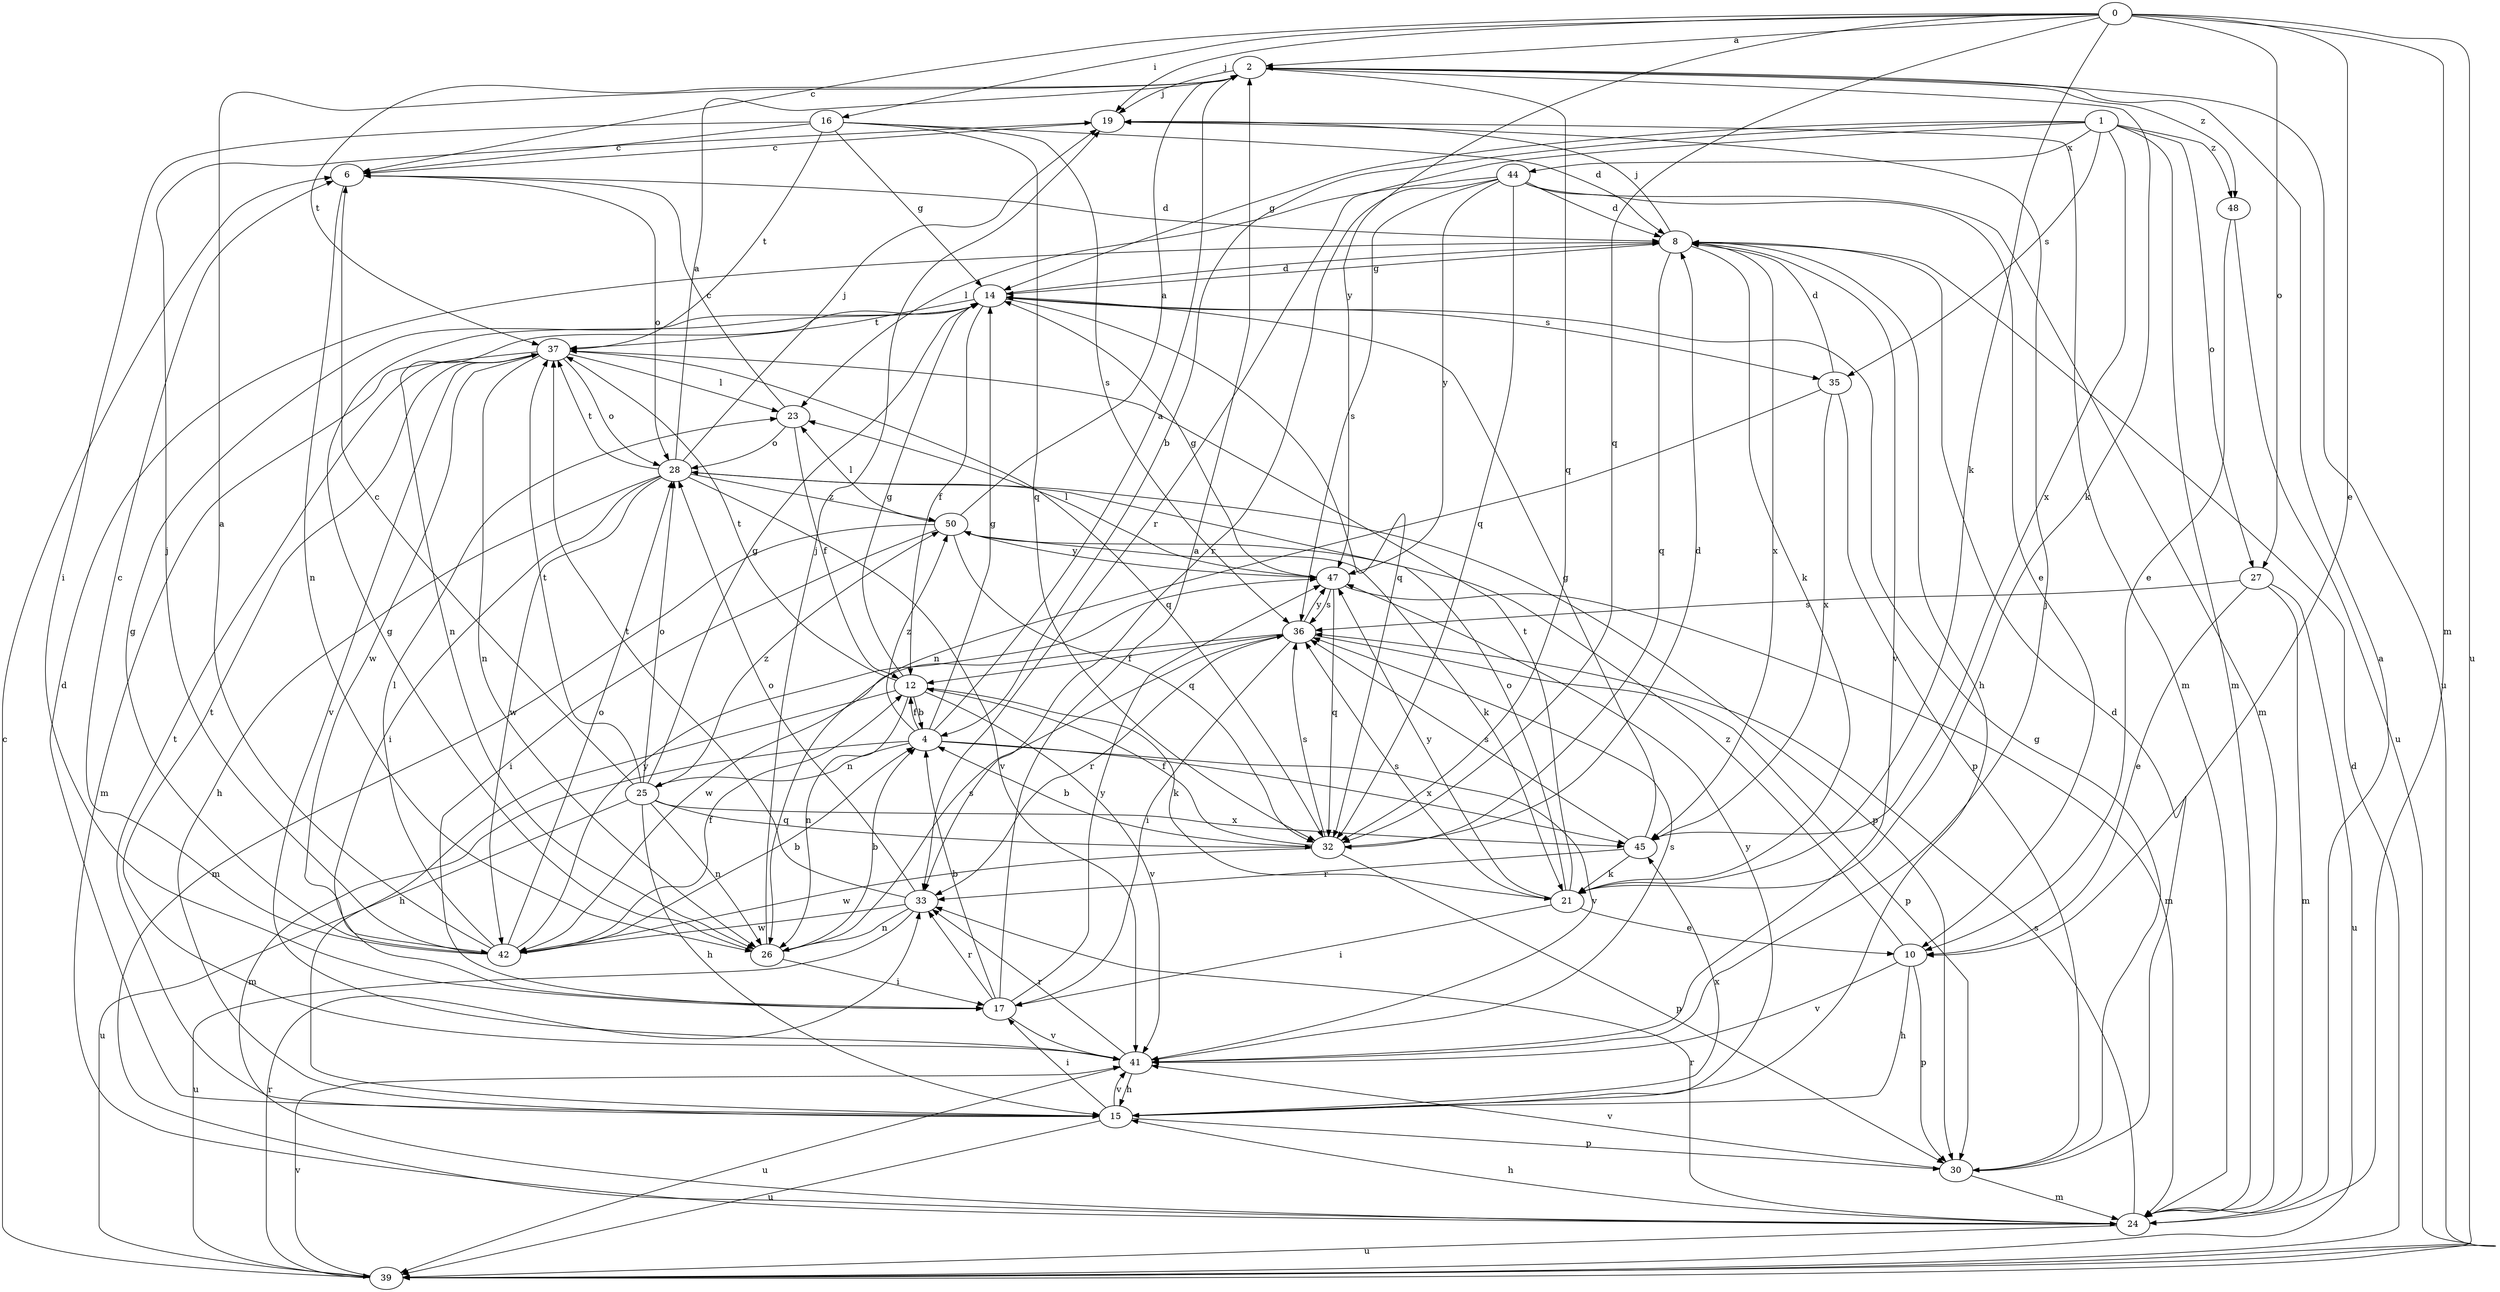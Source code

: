 strict digraph  {
0;
1;
2;
4;
6;
8;
10;
12;
14;
15;
16;
17;
19;
21;
23;
24;
25;
26;
27;
28;
30;
32;
33;
35;
36;
37;
39;
41;
42;
44;
45;
47;
48;
50;
0 -> 2  [label=a];
0 -> 6  [label=c];
0 -> 10  [label=e];
0 -> 16  [label=i];
0 -> 19  [label=j];
0 -> 21  [label=k];
0 -> 24  [label=m];
0 -> 27  [label=o];
0 -> 32  [label=q];
0 -> 39  [label=u];
0 -> 47  [label=y];
1 -> 4  [label=b];
1 -> 14  [label=g];
1 -> 24  [label=m];
1 -> 27  [label=o];
1 -> 33  [label=r];
1 -> 35  [label=s];
1 -> 44  [label=x];
1 -> 45  [label=x];
1 -> 48  [label=z];
2 -> 19  [label=j];
2 -> 21  [label=k];
2 -> 32  [label=q];
2 -> 37  [label=t];
2 -> 39  [label=u];
2 -> 48  [label=z];
4 -> 2  [label=a];
4 -> 12  [label=f];
4 -> 14  [label=g];
4 -> 24  [label=m];
4 -> 25  [label=n];
4 -> 41  [label=v];
4 -> 45  [label=x];
4 -> 50  [label=z];
6 -> 8  [label=d];
6 -> 26  [label=n];
6 -> 28  [label=o];
8 -> 14  [label=g];
8 -> 15  [label=h];
8 -> 19  [label=j];
8 -> 21  [label=k];
8 -> 32  [label=q];
8 -> 41  [label=v];
8 -> 45  [label=x];
10 -> 15  [label=h];
10 -> 30  [label=p];
10 -> 41  [label=v];
10 -> 50  [label=z];
12 -> 4  [label=b];
12 -> 14  [label=g];
12 -> 15  [label=h];
12 -> 21  [label=k];
12 -> 26  [label=n];
12 -> 37  [label=t];
12 -> 41  [label=v];
14 -> 8  [label=d];
14 -> 12  [label=f];
14 -> 26  [label=n];
14 -> 32  [label=q];
14 -> 35  [label=s];
14 -> 37  [label=t];
15 -> 8  [label=d];
15 -> 17  [label=i];
15 -> 30  [label=p];
15 -> 37  [label=t];
15 -> 39  [label=u];
15 -> 41  [label=v];
15 -> 45  [label=x];
15 -> 47  [label=y];
16 -> 6  [label=c];
16 -> 8  [label=d];
16 -> 14  [label=g];
16 -> 17  [label=i];
16 -> 32  [label=q];
16 -> 36  [label=s];
16 -> 37  [label=t];
17 -> 2  [label=a];
17 -> 4  [label=b];
17 -> 33  [label=r];
17 -> 41  [label=v];
17 -> 47  [label=y];
19 -> 6  [label=c];
19 -> 24  [label=m];
21 -> 10  [label=e];
21 -> 17  [label=i];
21 -> 28  [label=o];
21 -> 36  [label=s];
21 -> 37  [label=t];
21 -> 47  [label=y];
23 -> 6  [label=c];
23 -> 12  [label=f];
23 -> 28  [label=o];
24 -> 2  [label=a];
24 -> 15  [label=h];
24 -> 33  [label=r];
24 -> 36  [label=s];
24 -> 39  [label=u];
25 -> 6  [label=c];
25 -> 14  [label=g];
25 -> 15  [label=h];
25 -> 26  [label=n];
25 -> 28  [label=o];
25 -> 32  [label=q];
25 -> 37  [label=t];
25 -> 39  [label=u];
25 -> 45  [label=x];
25 -> 50  [label=z];
26 -> 4  [label=b];
26 -> 14  [label=g];
26 -> 17  [label=i];
26 -> 19  [label=j];
26 -> 36  [label=s];
27 -> 10  [label=e];
27 -> 24  [label=m];
27 -> 36  [label=s];
27 -> 39  [label=u];
28 -> 2  [label=a];
28 -> 15  [label=h];
28 -> 17  [label=i];
28 -> 19  [label=j];
28 -> 30  [label=p];
28 -> 37  [label=t];
28 -> 41  [label=v];
28 -> 42  [label=w];
28 -> 50  [label=z];
30 -> 8  [label=d];
30 -> 14  [label=g];
30 -> 24  [label=m];
30 -> 41  [label=v];
32 -> 4  [label=b];
32 -> 8  [label=d];
32 -> 12  [label=f];
32 -> 30  [label=p];
32 -> 36  [label=s];
32 -> 42  [label=w];
33 -> 26  [label=n];
33 -> 28  [label=o];
33 -> 37  [label=t];
33 -> 39  [label=u];
33 -> 42  [label=w];
35 -> 8  [label=d];
35 -> 26  [label=n];
35 -> 30  [label=p];
35 -> 45  [label=x];
36 -> 12  [label=f];
36 -> 17  [label=i];
36 -> 30  [label=p];
36 -> 33  [label=r];
36 -> 42  [label=w];
36 -> 47  [label=y];
37 -> 23  [label=l];
37 -> 24  [label=m];
37 -> 26  [label=n];
37 -> 28  [label=o];
37 -> 32  [label=q];
37 -> 41  [label=v];
37 -> 42  [label=w];
39 -> 6  [label=c];
39 -> 8  [label=d];
39 -> 33  [label=r];
39 -> 41  [label=v];
41 -> 15  [label=h];
41 -> 19  [label=j];
41 -> 33  [label=r];
41 -> 36  [label=s];
41 -> 37  [label=t];
41 -> 39  [label=u];
42 -> 2  [label=a];
42 -> 4  [label=b];
42 -> 6  [label=c];
42 -> 12  [label=f];
42 -> 14  [label=g];
42 -> 19  [label=j];
42 -> 23  [label=l];
42 -> 28  [label=o];
42 -> 47  [label=y];
44 -> 8  [label=d];
44 -> 10  [label=e];
44 -> 23  [label=l];
44 -> 24  [label=m];
44 -> 32  [label=q];
44 -> 33  [label=r];
44 -> 36  [label=s];
44 -> 47  [label=y];
45 -> 14  [label=g];
45 -> 21  [label=k];
45 -> 33  [label=r];
45 -> 36  [label=s];
47 -> 14  [label=g];
47 -> 23  [label=l];
47 -> 24  [label=m];
47 -> 32  [label=q];
47 -> 36  [label=s];
48 -> 10  [label=e];
48 -> 39  [label=u];
50 -> 2  [label=a];
50 -> 17  [label=i];
50 -> 21  [label=k];
50 -> 23  [label=l];
50 -> 24  [label=m];
50 -> 32  [label=q];
50 -> 47  [label=y];
}
